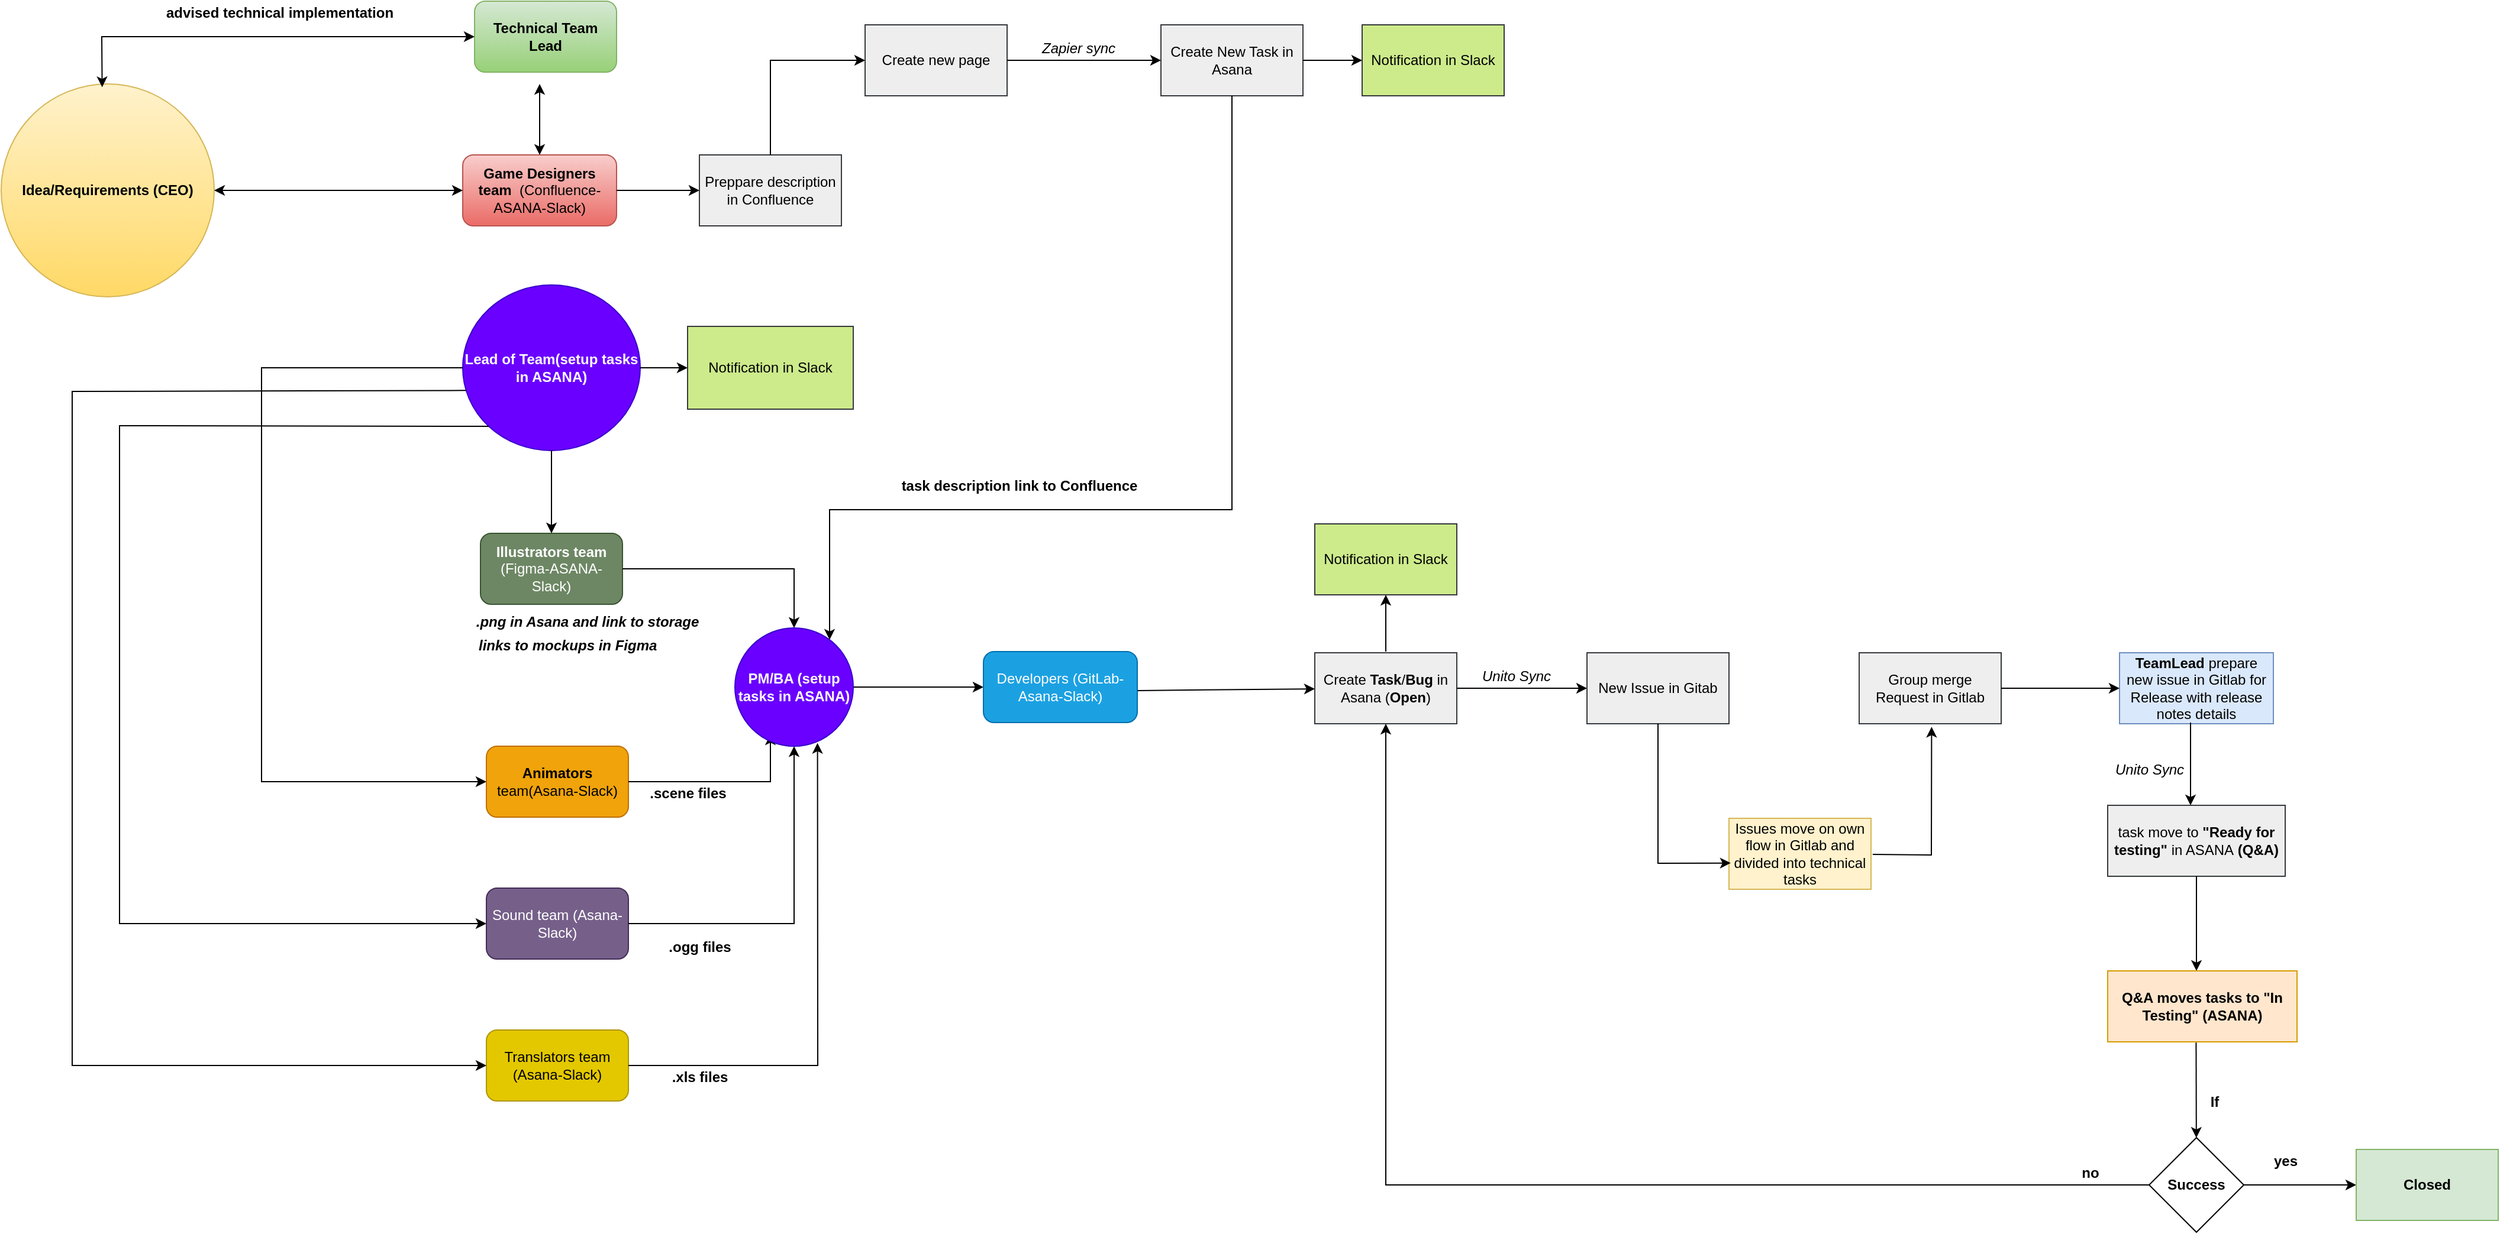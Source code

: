 <mxfile version="20.0.4" type="github">
  <diagram id="6IpWRTOvNhz4fQDFHxwE" name="Page-1">
    <mxGraphModel dx="2037" dy="645" grid="1" gridSize="10" guides="0" tooltips="1" connect="1" arrows="1" fold="1" page="1" pageScale="1" pageWidth="850" pageHeight="1100" math="0" shadow="0">
      <root>
        <mxCell id="0" />
        <mxCell id="1" parent="0" />
        <mxCell id="fXu-zx2hqorw0dzWZYp2-2" value="&lt;b&gt;Idea/Requirements (CEO)&lt;/b&gt;" style="ellipse;whiteSpace=wrap;html=1;aspect=fixed;fillColor=#fff2cc;strokeColor=#d6b656;gradientColor=#ffd966;" parent="1" vertex="1">
          <mxGeometry x="-100" y="80" width="180" height="180" as="geometry" />
        </mxCell>
        <mxCell id="fXu-zx2hqorw0dzWZYp2-3" value="&lt;b&gt;Game Designers team&amp;nbsp;&lt;/b&gt; (Confluence-ASANA-Slack)" style="rounded=1;whiteSpace=wrap;html=1;fillColor=#f8cecc;strokeColor=#b85450;gradientColor=#ea6b66;" parent="1" vertex="1">
          <mxGeometry x="290" y="140" width="130" height="60" as="geometry" />
        </mxCell>
        <mxCell id="fXu-zx2hqorw0dzWZYp2-4" value="&lt;b&gt;Illustrators team&lt;/b&gt; (Figma-ASANA-Slack)" style="rounded=1;whiteSpace=wrap;html=1;fillColor=#6d8764;fontColor=#ffffff;strokeColor=#3A5431;" parent="1" vertex="1">
          <mxGeometry x="305" y="460" width="120" height="60" as="geometry" />
        </mxCell>
        <mxCell id="fXu-zx2hqorw0dzWZYp2-5" value="&lt;b&gt;Animators&lt;/b&gt; team(Asana-Slack)" style="rounded=1;whiteSpace=wrap;html=1;fillColor=#f0a30a;fontColor=#000000;strokeColor=#BD7000;" parent="1" vertex="1">
          <mxGeometry x="310" y="640" width="120" height="60" as="geometry" />
        </mxCell>
        <mxCell id="fXu-zx2hqorw0dzWZYp2-6" value="Sound team (Asana-Slack)" style="rounded=1;whiteSpace=wrap;html=1;fillColor=#76608a;fontColor=#ffffff;strokeColor=#432D57;" parent="1" vertex="1">
          <mxGeometry x="310" y="760" width="120" height="60" as="geometry" />
        </mxCell>
        <mxCell id="fXu-zx2hqorw0dzWZYp2-7" value="Translators team (Asana-Slack)" style="rounded=1;whiteSpace=wrap;html=1;fillColor=#e3c800;fontColor=#000000;strokeColor=#B09500;" parent="1" vertex="1">
          <mxGeometry x="310" y="880" width="120" height="60" as="geometry" />
        </mxCell>
        <mxCell id="fXu-zx2hqorw0dzWZYp2-11" value="" style="endArrow=classic;html=1;rounded=0;exitX=1;exitY=0.5;exitDx=0;exitDy=0;" parent="1" source="fXu-zx2hqorw0dzWZYp2-5" edge="1">
          <mxGeometry width="50" height="50" relative="1" as="geometry">
            <mxPoint x="600" y="770" as="sourcePoint" />
            <mxPoint x="550" y="630" as="targetPoint" />
            <Array as="points">
              <mxPoint x="550" y="670" />
            </Array>
          </mxGeometry>
        </mxCell>
        <mxCell id="fXu-zx2hqorw0dzWZYp2-12" value="" style="endArrow=classic;html=1;rounded=0;exitX=1;exitY=0.5;exitDx=0;exitDy=0;entryX=0.5;entryY=1;entryDx=0;entryDy=0;" parent="1" source="fXu-zx2hqorw0dzWZYp2-6" target="fXu-zx2hqorw0dzWZYp2-78" edge="1">
          <mxGeometry width="50" height="50" relative="1" as="geometry">
            <mxPoint x="480" y="810" as="sourcePoint" />
            <mxPoint x="560" y="590" as="targetPoint" />
            <Array as="points">
              <mxPoint x="570" y="790" />
            </Array>
          </mxGeometry>
        </mxCell>
        <mxCell id="fXu-zx2hqorw0dzWZYp2-13" value="" style="endArrow=classic;html=1;rounded=0;entryX=0.698;entryY=0.973;entryDx=0;entryDy=0;entryPerimeter=0;exitX=1;exitY=0.5;exitDx=0;exitDy=0;" parent="1" source="fXu-zx2hqorw0dzWZYp2-7" target="fXu-zx2hqorw0dzWZYp2-78" edge="1">
          <mxGeometry width="50" height="50" relative="1" as="geometry">
            <mxPoint x="630" y="840" as="sourcePoint" />
            <mxPoint x="586.2" y="608.22" as="targetPoint" />
            <Array as="points">
              <mxPoint x="590" y="910" />
            </Array>
          </mxGeometry>
        </mxCell>
        <mxCell id="fXu-zx2hqorw0dzWZYp2-20" value="" style="endArrow=classic;html=1;rounded=0;exitX=1;exitY=0.5;exitDx=0;exitDy=0;entryX=0.5;entryY=0;entryDx=0;entryDy=0;" parent="1" source="fXu-zx2hqorw0dzWZYp2-4" target="fXu-zx2hqorw0dzWZYp2-78" edge="1">
          <mxGeometry width="50" height="50" relative="1" as="geometry">
            <mxPoint x="610" y="500" as="sourcePoint" />
            <mxPoint x="570" y="540" as="targetPoint" />
            <Array as="points">
              <mxPoint x="570" y="490" />
            </Array>
          </mxGeometry>
        </mxCell>
        <mxCell id="fXu-zx2hqorw0dzWZYp2-22" value="&lt;b&gt;.scene files&lt;/b&gt;" style="text;html=1;align=center;verticalAlign=middle;resizable=0;points=[];autosize=1;strokeColor=none;fillColor=none;" parent="1" vertex="1">
          <mxGeometry x="435" y="665" width="90" height="30" as="geometry" />
        </mxCell>
        <mxCell id="fXu-zx2hqorw0dzWZYp2-23" value="&lt;b&gt;.ogg files&lt;/b&gt;" style="text;html=1;align=center;verticalAlign=middle;resizable=0;points=[];autosize=1;strokeColor=none;fillColor=none;" parent="1" vertex="1">
          <mxGeometry x="455" y="800" width="70" height="20" as="geometry" />
        </mxCell>
        <mxCell id="fXu-zx2hqorw0dzWZYp2-24" value="&lt;b&gt;.xls files&lt;/b&gt;" style="text;html=1;align=center;verticalAlign=middle;resizable=0;points=[];autosize=1;strokeColor=none;fillColor=none;" parent="1" vertex="1">
          <mxGeometry x="460" y="910" width="60" height="20" as="geometry" />
        </mxCell>
        <mxCell id="fXu-zx2hqorw0dzWZYp2-25" value="&lt;b&gt;&lt;i&gt;links to mockups in Figma&amp;nbsp;&lt;/i&gt;&lt;/b&gt;" style="text;html=1;align=center;verticalAlign=middle;resizable=0;points=[];autosize=1;strokeColor=none;fillColor=none;" parent="1" vertex="1">
          <mxGeometry x="290" y="540" width="180" height="30" as="geometry" />
        </mxCell>
        <mxCell id="fXu-zx2hqorw0dzWZYp2-26" value="Preppare description in Confluence" style="rounded=0;whiteSpace=wrap;html=1;fillColor=#eeeeee;strokeColor=#36393d;" parent="1" vertex="1">
          <mxGeometry x="490" y="140" width="120" height="60" as="geometry" />
        </mxCell>
        <mxCell id="fXu-zx2hqorw0dzWZYp2-27" value="" style="endArrow=classic;html=1;rounded=0;exitX=1;exitY=0.5;exitDx=0;exitDy=0;entryX=0;entryY=0.5;entryDx=0;entryDy=0;" parent="1" source="fXu-zx2hqorw0dzWZYp2-3" target="fXu-zx2hqorw0dzWZYp2-26" edge="1">
          <mxGeometry width="50" height="50" relative="1" as="geometry">
            <mxPoint x="520" y="100" as="sourcePoint" />
            <mxPoint x="570" y="50" as="targetPoint" />
          </mxGeometry>
        </mxCell>
        <mxCell id="fXu-zx2hqorw0dzWZYp2-28" value="Create new page" style="rounded=0;whiteSpace=wrap;html=1;fillColor=#eeeeee;strokeColor=#36393d;" parent="1" vertex="1">
          <mxGeometry x="630" y="30" width="120" height="60" as="geometry" />
        </mxCell>
        <mxCell id="fXu-zx2hqorw0dzWZYp2-29" value="Create New Task in Asana" style="rounded=0;whiteSpace=wrap;html=1;fillColor=#eeeeee;strokeColor=#36393d;" parent="1" vertex="1">
          <mxGeometry x="880" y="30" width="120" height="60" as="geometry" />
        </mxCell>
        <mxCell id="fXu-zx2hqorw0dzWZYp2-30" value="" style="endArrow=classic;html=1;rounded=0;exitX=1;exitY=0.5;exitDx=0;exitDy=0;entryX=0;entryY=0.5;entryDx=0;entryDy=0;" parent="1" source="fXu-zx2hqorw0dzWZYp2-28" target="fXu-zx2hqorw0dzWZYp2-29" edge="1">
          <mxGeometry width="50" height="50" relative="1" as="geometry">
            <mxPoint x="720" y="160" as="sourcePoint" />
            <mxPoint x="770" y="110" as="targetPoint" />
          </mxGeometry>
        </mxCell>
        <mxCell id="fXu-zx2hqorw0dzWZYp2-31" value="" style="endArrow=classic;html=1;rounded=0;exitX=0.5;exitY=0;exitDx=0;exitDy=0;entryX=0;entryY=0.5;entryDx=0;entryDy=0;" parent="1" source="fXu-zx2hqorw0dzWZYp2-26" target="fXu-zx2hqorw0dzWZYp2-28" edge="1">
          <mxGeometry width="50" height="50" relative="1" as="geometry">
            <mxPoint x="530" y="120" as="sourcePoint" />
            <mxPoint x="580" y="70" as="targetPoint" />
            <Array as="points">
              <mxPoint x="550" y="60" />
            </Array>
          </mxGeometry>
        </mxCell>
        <mxCell id="fXu-zx2hqorw0dzWZYp2-34" value="Notification in Slack" style="rounded=0;whiteSpace=wrap;html=1;fillColor=#cdeb8b;strokeColor=#36393d;" parent="1" vertex="1">
          <mxGeometry x="1050" y="30" width="120" height="60" as="geometry" />
        </mxCell>
        <mxCell id="fXu-zx2hqorw0dzWZYp2-35" value="" style="endArrow=classic;html=1;rounded=0;entryX=0;entryY=0.5;entryDx=0;entryDy=0;exitX=1;exitY=0.5;exitDx=0;exitDy=0;" parent="1" source="fXu-zx2hqorw0dzWZYp2-29" target="fXu-zx2hqorw0dzWZYp2-34" edge="1">
          <mxGeometry width="50" height="50" relative="1" as="geometry">
            <mxPoint x="810" y="250" as="sourcePoint" />
            <mxPoint x="860" y="200" as="targetPoint" />
          </mxGeometry>
        </mxCell>
        <mxCell id="fXu-zx2hqorw0dzWZYp2-37" value="Notification in Slack" style="rounded=0;whiteSpace=wrap;html=1;fillColor=#cdeb8b;strokeColor=#36393d;" parent="1" vertex="1">
          <mxGeometry x="480" y="285" width="140" height="70" as="geometry" />
        </mxCell>
        <mxCell id="fXu-zx2hqorw0dzWZYp2-54" value="" style="endArrow=classic;html=1;rounded=0;entryX=0;entryY=0.5;entryDx=0;entryDy=0;exitX=1;exitY=0.5;exitDx=0;exitDy=0;startArrow=none;" parent="1" source="fXu-zx2hqorw0dzWZYp2-78" target="fXu-zx2hqorw0dzWZYp2-77" edge="1">
          <mxGeometry width="50" height="50" relative="1" as="geometry">
            <mxPoint x="630" y="570" as="sourcePoint" />
            <mxPoint x="690" y="570" as="targetPoint" />
          </mxGeometry>
        </mxCell>
        <mxCell id="fXu-zx2hqorw0dzWZYp2-55" value="&lt;b&gt;Lead of Team(setup tasks in ASANA)&lt;/b&gt;" style="ellipse;whiteSpace=wrap;html=1;fillColor=#6a00ff;strokeColor=#3700CC;fontColor=#ffffff;" parent="1" vertex="1">
          <mxGeometry x="290" y="250" width="150" height="140" as="geometry" />
        </mxCell>
        <mxCell id="fXu-zx2hqorw0dzWZYp2-70" value="" style="endArrow=classic;html=1;rounded=0;exitX=0.5;exitY=1;exitDx=0;exitDy=0;entryX=0.5;entryY=0;entryDx=0;entryDy=0;" parent="1" source="fXu-zx2hqorw0dzWZYp2-55" target="fXu-zx2hqorw0dzWZYp2-4" edge="1">
          <mxGeometry width="50" height="50" relative="1" as="geometry">
            <mxPoint x="60" y="510" as="sourcePoint" />
            <mxPoint x="110" y="460" as="targetPoint" />
          </mxGeometry>
        </mxCell>
        <mxCell id="fXu-zx2hqorw0dzWZYp2-71" value="" style="endArrow=classic;html=1;rounded=0;exitX=0;exitY=0.5;exitDx=0;exitDy=0;entryX=0;entryY=0.5;entryDx=0;entryDy=0;" parent="1" source="fXu-zx2hqorw0dzWZYp2-55" target="fXu-zx2hqorw0dzWZYp2-5" edge="1">
          <mxGeometry width="50" height="50" relative="1" as="geometry">
            <mxPoint x="60" y="510" as="sourcePoint" />
            <mxPoint x="110" y="460" as="targetPoint" />
            <Array as="points">
              <mxPoint x="120" y="320" />
              <mxPoint x="120" y="670" />
            </Array>
          </mxGeometry>
        </mxCell>
        <mxCell id="fXu-zx2hqorw0dzWZYp2-72" value="" style="endArrow=classic;html=1;rounded=0;entryX=0;entryY=0.5;entryDx=0;entryDy=0;exitX=0;exitY=1;exitDx=0;exitDy=0;" parent="1" source="fXu-zx2hqorw0dzWZYp2-55" target="fXu-zx2hqorw0dzWZYp2-6" edge="1">
          <mxGeometry width="50" height="50" relative="1" as="geometry">
            <mxPoint x="60" y="510" as="sourcePoint" />
            <mxPoint x="110" y="460" as="targetPoint" />
            <Array as="points">
              <mxPoint y="369" />
              <mxPoint y="790" />
            </Array>
          </mxGeometry>
        </mxCell>
        <mxCell id="fXu-zx2hqorw0dzWZYp2-73" value="" style="endArrow=classic;html=1;rounded=0;entryX=0;entryY=0.5;entryDx=0;entryDy=0;exitX=0.019;exitY=0.637;exitDx=0;exitDy=0;exitPerimeter=0;" parent="1" source="fXu-zx2hqorw0dzWZYp2-55" target="fXu-zx2hqorw0dzWZYp2-7" edge="1">
          <mxGeometry width="50" height="50" relative="1" as="geometry">
            <mxPoint x="280" y="340" as="sourcePoint" />
            <mxPoint x="-40" y="910" as="targetPoint" />
            <Array as="points">
              <mxPoint x="-40" y="340" />
              <mxPoint x="-40" y="910" />
            </Array>
          </mxGeometry>
        </mxCell>
        <mxCell id="fXu-zx2hqorw0dzWZYp2-74" value="" style="endArrow=classic;html=1;rounded=0;exitX=1;exitY=0.5;exitDx=0;exitDy=0;entryX=0;entryY=0.5;entryDx=0;entryDy=0;" parent="1" source="fXu-zx2hqorw0dzWZYp2-55" target="fXu-zx2hqorw0dzWZYp2-37" edge="1">
          <mxGeometry width="50" height="50" relative="1" as="geometry">
            <mxPoint x="20" y="580" as="sourcePoint" />
            <mxPoint x="70" y="530" as="targetPoint" />
          </mxGeometry>
        </mxCell>
        <mxCell id="fXu-zx2hqorw0dzWZYp2-75" value="" style="endArrow=classic;startArrow=classic;html=1;rounded=0;exitX=1;exitY=0.5;exitDx=0;exitDy=0;entryX=0;entryY=0.5;entryDx=0;entryDy=0;" parent="1" source="fXu-zx2hqorw0dzWZYp2-2" target="fXu-zx2hqorw0dzWZYp2-3" edge="1">
          <mxGeometry width="50" height="50" relative="1" as="geometry">
            <mxPoint x="160" y="260" as="sourcePoint" />
            <mxPoint x="210" y="210" as="targetPoint" />
          </mxGeometry>
        </mxCell>
        <mxCell id="fXu-zx2hqorw0dzWZYp2-77" value="Developers (GitLab-Asana-Slack)" style="rounded=1;whiteSpace=wrap;html=1;fillColor=#1ba1e2;fontColor=#ffffff;strokeColor=#006EAF;" parent="1" vertex="1">
          <mxGeometry x="730" y="560" width="130" height="60" as="geometry" />
        </mxCell>
        <mxCell id="fXu-zx2hqorw0dzWZYp2-78" value="&lt;b&gt;PM/BA (setup tasks in ASANA)&lt;/b&gt;" style="ellipse;whiteSpace=wrap;html=1;fillColor=#6a00ff;strokeColor=#3700CC;fontColor=#ffffff;" parent="1" vertex="1">
          <mxGeometry x="520" y="540" width="100" height="100" as="geometry" />
        </mxCell>
        <mxCell id="fXu-zx2hqorw0dzWZYp2-80" value="" style="endArrow=classic;html=1;rounded=0;exitX=0.5;exitY=1;exitDx=0;exitDy=0;" parent="1" source="fXu-zx2hqorw0dzWZYp2-29" edge="1">
          <mxGeometry width="50" height="50" relative="1" as="geometry">
            <mxPoint x="840" y="280" as="sourcePoint" />
            <mxPoint x="600" y="550" as="targetPoint" />
            <Array as="points">
              <mxPoint x="940" y="440" />
              <mxPoint x="600" y="440" />
            </Array>
          </mxGeometry>
        </mxCell>
        <mxCell id="fXu-zx2hqorw0dzWZYp2-81" value="&lt;b&gt;task description link to Confluence&lt;/b&gt;" style="text;html=1;align=center;verticalAlign=middle;resizable=0;points=[];autosize=1;strokeColor=none;fillColor=none;" parent="1" vertex="1">
          <mxGeometry x="655" y="410" width="210" height="20" as="geometry" />
        </mxCell>
        <mxCell id="fXu-zx2hqorw0dzWZYp2-82" value="Notification in Slack" style="rounded=0;whiteSpace=wrap;html=1;fillColor=#cdeb8b;strokeColor=#36393d;" parent="1" vertex="1">
          <mxGeometry x="1010" y="452" width="120" height="60" as="geometry" />
        </mxCell>
        <mxCell id="fXu-zx2hqorw0dzWZYp2-85" value="Create &lt;b&gt;Task&lt;/b&gt;/&lt;b&gt;Bug &lt;/b&gt;in Asana (&lt;b&gt;Open&lt;/b&gt;)" style="rounded=0;whiteSpace=wrap;html=1;fillColor=#eeeeee;strokeColor=#36393d;" parent="1" vertex="1">
          <mxGeometry x="1010" y="561" width="120" height="60" as="geometry" />
        </mxCell>
        <mxCell id="fXu-zx2hqorw0dzWZYp2-86" value="" style="endArrow=classic;html=1;rounded=0;exitX=1;exitY=0.5;exitDx=0;exitDy=0;" parent="1" source="fXu-zx2hqorw0dzWZYp2-85" edge="1">
          <mxGeometry width="50" height="50" relative="1" as="geometry">
            <mxPoint x="1240" y="641" as="sourcePoint" />
            <mxPoint x="1240" y="591" as="targetPoint" />
          </mxGeometry>
        </mxCell>
        <mxCell id="fXu-zx2hqorw0dzWZYp2-87" value="New Issue in Gitab" style="rounded=0;whiteSpace=wrap;html=1;fillColor=#eeeeee;strokeColor=#36393d;" parent="1" vertex="1">
          <mxGeometry x="1240" y="561" width="120" height="60" as="geometry" />
        </mxCell>
        <mxCell id="fXu-zx2hqorw0dzWZYp2-88" value="&lt;i&gt;Unito Sync&lt;/i&gt;" style="text;html=1;align=center;verticalAlign=middle;resizable=0;points=[];autosize=1;strokeColor=none;fillColor=none;" parent="1" vertex="1">
          <mxGeometry x="1145" y="571" width="70" height="20" as="geometry" />
        </mxCell>
        <mxCell id="fXu-zx2hqorw0dzWZYp2-90" value="&lt;i&gt;Zapier sync&lt;/i&gt;" style="text;html=1;align=center;verticalAlign=middle;resizable=0;points=[];autosize=1;strokeColor=none;fillColor=none;" parent="1" vertex="1">
          <mxGeometry x="770" y="40" width="80" height="20" as="geometry" />
        </mxCell>
        <mxCell id="fXu-zx2hqorw0dzWZYp2-91" value="Group merge Request in Gitlab" style="rounded=0;whiteSpace=wrap;html=1;fillColor=#eeeeee;strokeColor=#36393d;" parent="1" vertex="1">
          <mxGeometry x="1470" y="561" width="120" height="60" as="geometry" />
        </mxCell>
        <mxCell id="fXu-zx2hqorw0dzWZYp2-92" value="" style="endArrow=classic;html=1;rounded=0;exitX=1.012;exitY=0.509;exitDx=0;exitDy=0;entryX=0.51;entryY=1.044;entryDx=0;entryDy=0;exitPerimeter=0;entryPerimeter=0;" parent="1" source="dabtLC075DSBV3i54uBR-2" target="fXu-zx2hqorw0dzWZYp2-91" edge="1">
          <mxGeometry width="50" height="50" relative="1" as="geometry">
            <mxPoint x="1010" y="561" as="sourcePoint" />
            <mxPoint x="1060" y="511" as="targetPoint" />
            <Array as="points">
              <mxPoint x="1531" y="732" />
            </Array>
          </mxGeometry>
        </mxCell>
        <mxCell id="fXu-zx2hqorw0dzWZYp2-95" value="&lt;b&gt;TeamLead &lt;/b&gt;prepare new issue in Gitlab for Release with release notes details" style="rounded=0;whiteSpace=wrap;html=1;fillColor=#dae8fc;strokeColor=#6c8ebf;" parent="1" vertex="1">
          <mxGeometry x="1690" y="561" width="130" height="60" as="geometry" />
        </mxCell>
        <mxCell id="fXu-zx2hqorw0dzWZYp2-96" value="" style="endArrow=classic;html=1;rounded=0;exitX=1;exitY=0.5;exitDx=0;exitDy=0;entryX=0;entryY=0.5;entryDx=0;entryDy=0;" parent="1" source="fXu-zx2hqorw0dzWZYp2-91" target="fXu-zx2hqorw0dzWZYp2-95" edge="1">
          <mxGeometry width="50" height="50" relative="1" as="geometry">
            <mxPoint x="1280" y="521" as="sourcePoint" />
            <mxPoint x="1330" y="471" as="targetPoint" />
          </mxGeometry>
        </mxCell>
        <mxCell id="fXu-zx2hqorw0dzWZYp2-99" value="task move to&lt;b&gt; &quot;Ready for testing&quot;&lt;/b&gt; in ASANA&amp;nbsp;&lt;b&gt;(Q&amp;amp;A)&lt;/b&gt;" style="rounded=0;whiteSpace=wrap;html=1;fillColor=#eeeeee;strokeColor=#36393d;" parent="1" vertex="1">
          <mxGeometry x="1680" y="690" width="150" height="60" as="geometry" />
        </mxCell>
        <mxCell id="fXu-zx2hqorw0dzWZYp2-103" value="" style="endArrow=classic;html=1;rounded=0;" parent="1" edge="1">
          <mxGeometry width="50" height="50" relative="1" as="geometry">
            <mxPoint x="1750" y="620" as="sourcePoint" />
            <mxPoint x="1750" y="690" as="targetPoint" />
          </mxGeometry>
        </mxCell>
        <mxCell id="fXu-zx2hqorw0dzWZYp2-105" value="&lt;b&gt;Success&lt;/b&gt;" style="rhombus;whiteSpace=wrap;html=1;" parent="1" vertex="1">
          <mxGeometry x="1715" y="971" width="80" height="80" as="geometry" />
        </mxCell>
        <mxCell id="fXu-zx2hqorw0dzWZYp2-106" value="" style="endArrow=classic;html=1;rounded=0;exitX=0.5;exitY=1;exitDx=0;exitDy=0;" parent="1" source="fXu-zx2hqorw0dzWZYp2-99" edge="1">
          <mxGeometry width="50" height="50" relative="1" as="geometry">
            <mxPoint x="1390" y="711" as="sourcePoint" />
            <mxPoint x="1755" y="830" as="targetPoint" />
          </mxGeometry>
        </mxCell>
        <mxCell id="fXu-zx2hqorw0dzWZYp2-108" value="&lt;b&gt;If&lt;/b&gt;" style="text;html=1;align=center;verticalAlign=middle;resizable=0;points=[];autosize=1;strokeColor=none;fillColor=none;" parent="1" vertex="1">
          <mxGeometry x="1760" y="931" width="20" height="20" as="geometry" />
        </mxCell>
        <mxCell id="fXu-zx2hqorw0dzWZYp2-109" value="" style="endArrow=classic;html=1;rounded=0;exitX=1;exitY=0.5;exitDx=0;exitDy=0;" parent="1" source="fXu-zx2hqorw0dzWZYp2-105" target="fXu-zx2hqorw0dzWZYp2-110" edge="1">
          <mxGeometry width="50" height="50" relative="1" as="geometry">
            <mxPoint x="1390" y="711" as="sourcePoint" />
            <mxPoint x="1890" y="1011" as="targetPoint" />
          </mxGeometry>
        </mxCell>
        <mxCell id="fXu-zx2hqorw0dzWZYp2-110" value="&lt;b&gt;Closed&lt;/b&gt;" style="rounded=0;whiteSpace=wrap;html=1;fillColor=#d5e8d4;strokeColor=#82b366;" parent="1" vertex="1">
          <mxGeometry x="1890" y="981" width="120" height="60" as="geometry" />
        </mxCell>
        <mxCell id="fXu-zx2hqorw0dzWZYp2-111" value="&lt;b&gt;yes&lt;/b&gt;" style="text;html=1;align=center;verticalAlign=middle;resizable=0;points=[];autosize=1;strokeColor=none;fillColor=none;" parent="1" vertex="1">
          <mxGeometry x="1810" y="981" width="40" height="20" as="geometry" />
        </mxCell>
        <mxCell id="fXu-zx2hqorw0dzWZYp2-112" value="" style="endArrow=classic;html=1;rounded=0;entryX=0.5;entryY=1;entryDx=0;entryDy=0;exitX=0;exitY=0.5;exitDx=0;exitDy=0;" parent="1" source="fXu-zx2hqorw0dzWZYp2-105" target="fXu-zx2hqorw0dzWZYp2-85" edge="1">
          <mxGeometry width="50" height="50" relative="1" as="geometry">
            <mxPoint x="1410" y="711" as="sourcePoint" />
            <mxPoint x="1460" y="661" as="targetPoint" />
            <Array as="points">
              <mxPoint x="1070" y="1011" />
            </Array>
          </mxGeometry>
        </mxCell>
        <mxCell id="fXu-zx2hqorw0dzWZYp2-113" value="&lt;b&gt;no&lt;/b&gt;" style="text;html=1;align=center;verticalAlign=middle;resizable=0;points=[];autosize=1;strokeColor=none;fillColor=none;" parent="1" vertex="1">
          <mxGeometry x="1650" y="991" width="30" height="20" as="geometry" />
        </mxCell>
        <mxCell id="fXu-zx2hqorw0dzWZYp2-115" value="&lt;b&gt;Technical Team Lead&lt;/b&gt;" style="rounded=1;whiteSpace=wrap;html=1;fillColor=#d5e8d4;strokeColor=#82b366;gradientColor=#97d077;" parent="1" vertex="1">
          <mxGeometry x="300" y="10" width="120" height="60" as="geometry" />
        </mxCell>
        <mxCell id="fXu-zx2hqorw0dzWZYp2-116" value="" style="endArrow=classic;startArrow=classic;html=1;rounded=0;entryX=0;entryY=0.5;entryDx=0;entryDy=0;exitX=0.474;exitY=0.015;exitDx=0;exitDy=0;exitPerimeter=0;" parent="1" source="fXu-zx2hqorw0dzWZYp2-2" target="fXu-zx2hqorw0dzWZYp2-115" edge="1">
          <mxGeometry width="50" height="50" relative="1" as="geometry">
            <mxPoint x="820" y="430" as="sourcePoint" />
            <mxPoint x="870" y="380" as="targetPoint" />
            <Array as="points">
              <mxPoint x="-15" y="40" />
            </Array>
          </mxGeometry>
        </mxCell>
        <mxCell id="fXu-zx2hqorw0dzWZYp2-117" value="" style="endArrow=classic;startArrow=classic;html=1;rounded=0;exitX=0.5;exitY=0;exitDx=0;exitDy=0;" parent="1" source="fXu-zx2hqorw0dzWZYp2-3" edge="1">
          <mxGeometry width="50" height="50" relative="1" as="geometry">
            <mxPoint x="430" y="130" as="sourcePoint" />
            <mxPoint x="355" y="80" as="targetPoint" />
          </mxGeometry>
        </mxCell>
        <mxCell id="fXu-zx2hqorw0dzWZYp2-118" value="&lt;b&gt;advised&amp;nbsp;technical implementation&lt;/b&gt;" style="text;html=1;align=center;verticalAlign=middle;resizable=0;points=[];autosize=1;strokeColor=none;fillColor=none;rotation=0;" parent="1" vertex="1">
          <mxGeometry x="30" y="10" width="210" height="20" as="geometry" />
        </mxCell>
        <mxCell id="dabtLC075DSBV3i54uBR-1" value="&lt;i&gt;Unito Sync&lt;/i&gt;" style="text;html=1;align=center;verticalAlign=middle;resizable=0;points=[];autosize=1;strokeColor=none;fillColor=none;" parent="1" vertex="1">
          <mxGeometry x="1680" y="650" width="70" height="20" as="geometry" />
        </mxCell>
        <mxCell id="dabtLC075DSBV3i54uBR-2" value="Issues move on own flow in Gitlab and divided into technical tasks" style="rounded=0;whiteSpace=wrap;html=1;fillColor=#fff2cc;strokeColor=#d6b656;" parent="1" vertex="1">
          <mxGeometry x="1360" y="701" width="120" height="60" as="geometry" />
        </mxCell>
        <mxCell id="dabtLC075DSBV3i54uBR-3" value="" style="endArrow=classic;html=1;rounded=0;entryX=0.012;entryY=0.63;entryDx=0;entryDy=0;entryPerimeter=0;" parent="1" source="fXu-zx2hqorw0dzWZYp2-87" target="dabtLC075DSBV3i54uBR-2" edge="1">
          <mxGeometry width="50" height="50" relative="1" as="geometry">
            <mxPoint x="1250" y="811" as="sourcePoint" />
            <mxPoint x="1300" y="761" as="targetPoint" />
            <Array as="points">
              <mxPoint x="1300" y="739" />
            </Array>
          </mxGeometry>
        </mxCell>
        <mxCell id="dabtLC075DSBV3i54uBR-4" value="" style="endArrow=classic;html=1;rounded=0;exitX=1.002;exitY=0.549;exitDx=0;exitDy=0;exitPerimeter=0;" parent="1" source="fXu-zx2hqorw0dzWZYp2-77" target="fXu-zx2hqorw0dzWZYp2-85" edge="1">
          <mxGeometry width="50" height="50" relative="1" as="geometry">
            <mxPoint x="1090" y="650" as="sourcePoint" />
            <mxPoint x="1140" y="600" as="targetPoint" />
          </mxGeometry>
        </mxCell>
        <mxCell id="dabtLC075DSBV3i54uBR-5" value="" style="endArrow=classic;html=1;rounded=0;" parent="1" target="fXu-zx2hqorw0dzWZYp2-82" edge="1">
          <mxGeometry width="50" height="50" relative="1" as="geometry">
            <mxPoint x="1070" y="560" as="sourcePoint" />
            <mxPoint x="1400" y="430" as="targetPoint" />
          </mxGeometry>
        </mxCell>
        <mxCell id="dabtLC075DSBV3i54uBR-6" value="&lt;b&gt;Q&amp;amp;A moves tasks to &quot;In Testing&quot; (ASANA)&lt;/b&gt;" style="rounded=0;whiteSpace=wrap;html=1;fillColor=#ffe6cc;strokeColor=#d79b00;" parent="1" vertex="1">
          <mxGeometry x="1680" y="830" width="160" height="60" as="geometry" />
        </mxCell>
        <mxCell id="dabtLC075DSBV3i54uBR-7" value="" style="endArrow=classic;html=1;rounded=0;exitX=0.467;exitY=1.011;exitDx=0;exitDy=0;exitPerimeter=0;" parent="1" source="dabtLC075DSBV3i54uBR-6" target="fXu-zx2hqorw0dzWZYp2-105" edge="1">
          <mxGeometry width="50" height="50" relative="1" as="geometry">
            <mxPoint x="2010" y="860" as="sourcePoint" />
            <mxPoint x="2060" y="810" as="targetPoint" />
          </mxGeometry>
        </mxCell>
        <mxCell id="KpAgJAWe9NCauuptB6li-1" value="&lt;i&gt;&lt;b&gt;.png in Asana and link to storage&lt;/b&gt;&lt;/i&gt;" style="text;html=1;align=center;verticalAlign=middle;resizable=0;points=[];autosize=1;strokeColor=none;fillColor=none;" vertex="1" parent="1">
          <mxGeometry x="290" y="520" width="210" height="30" as="geometry" />
        </mxCell>
      </root>
    </mxGraphModel>
  </diagram>
</mxfile>
